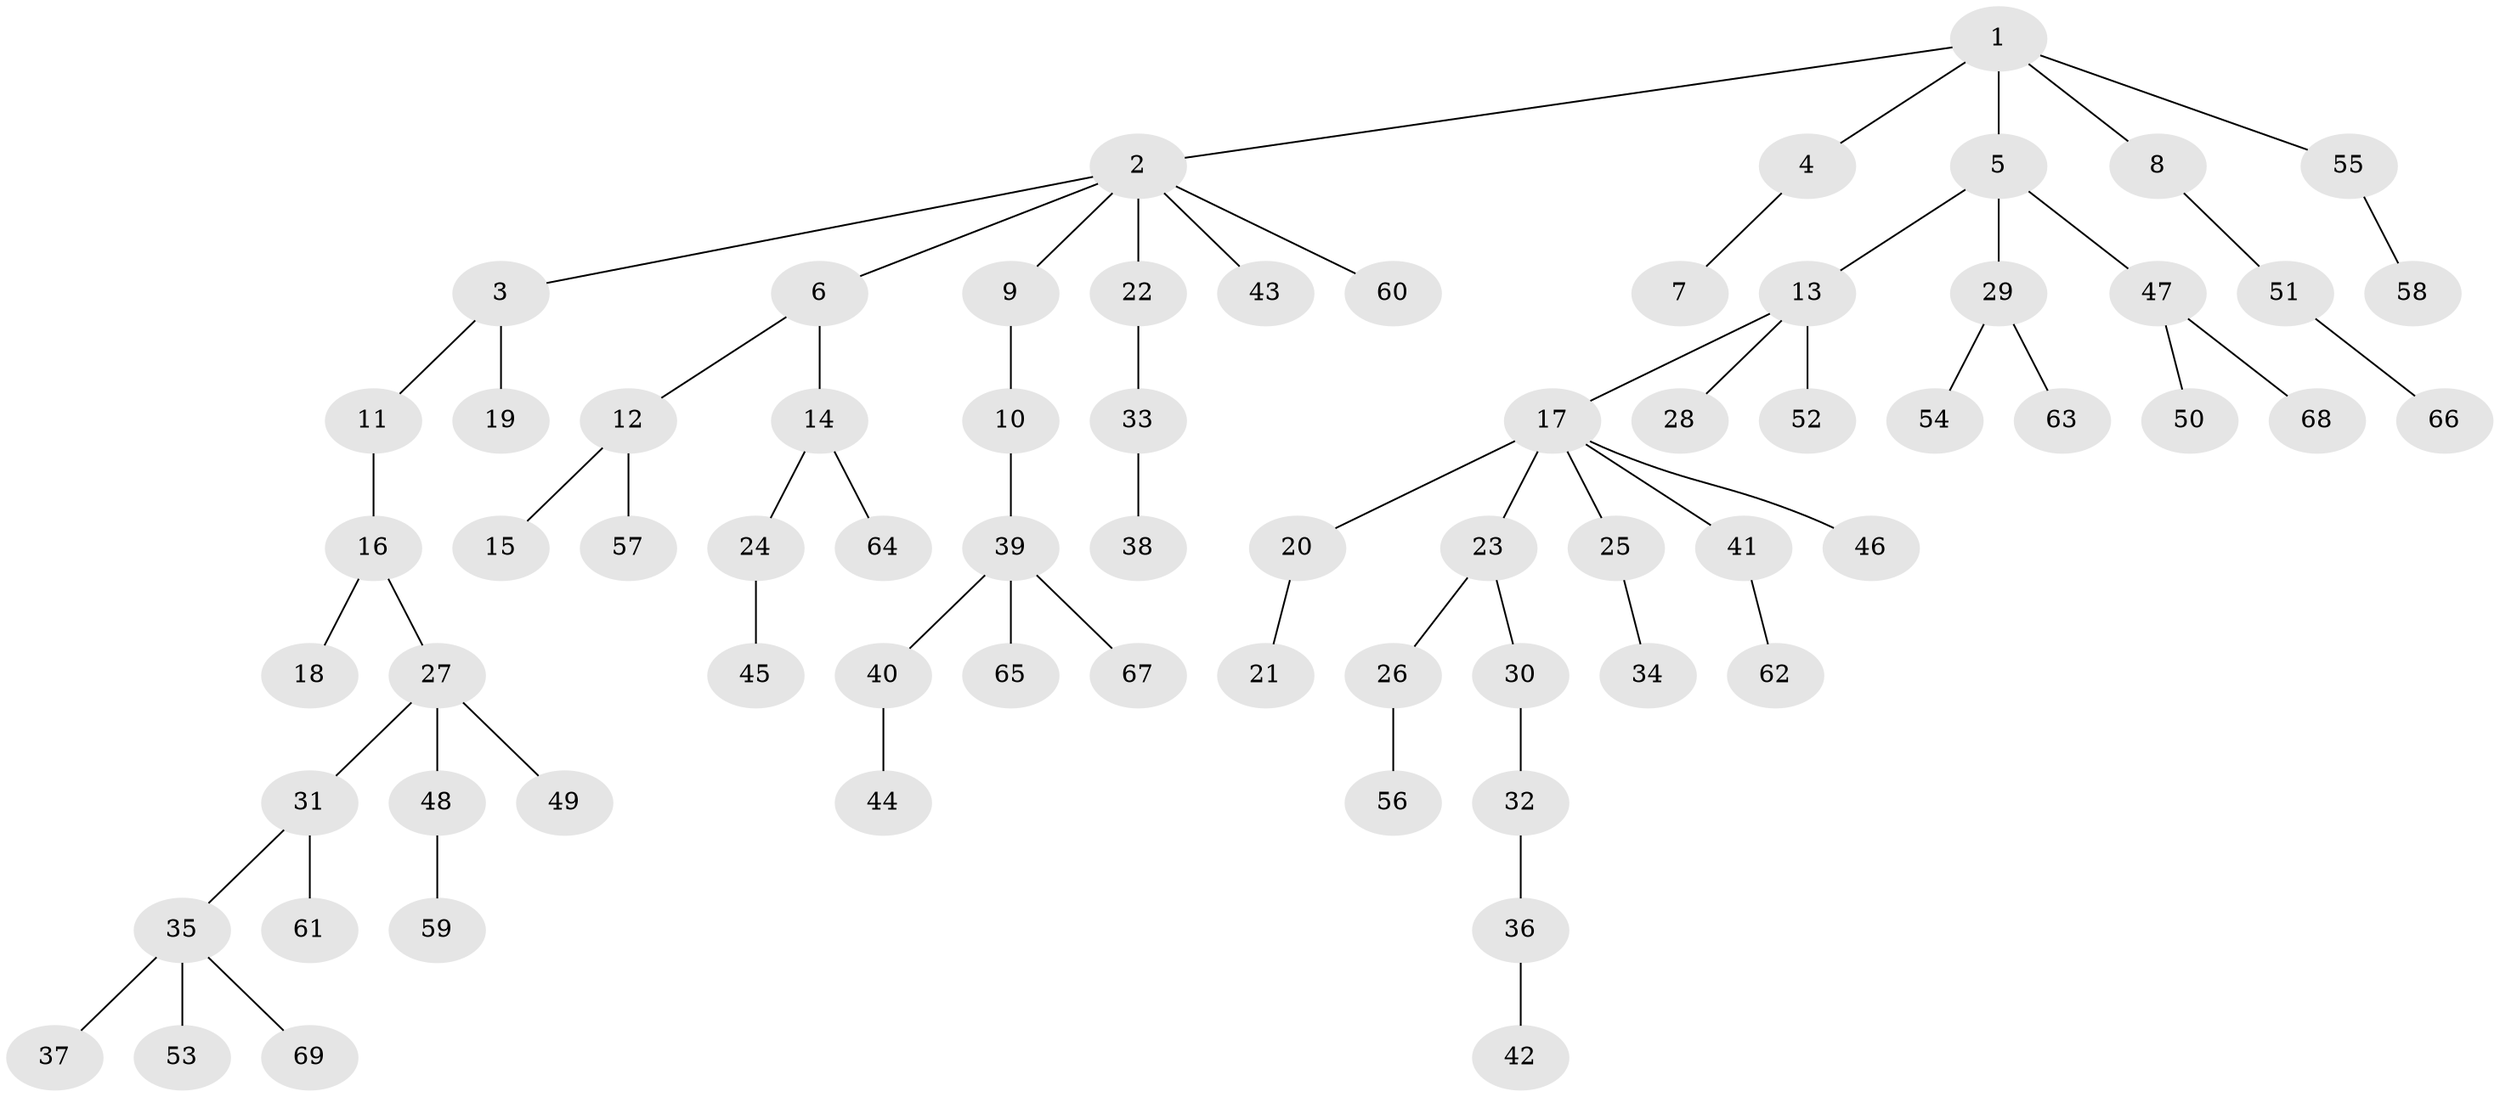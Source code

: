 // Generated by graph-tools (version 1.1) at 2025/02/03/09/25 03:02:24]
// undirected, 69 vertices, 68 edges
graph export_dot {
graph [start="1"]
  node [color=gray90,style=filled];
  1;
  2;
  3;
  4;
  5;
  6;
  7;
  8;
  9;
  10;
  11;
  12;
  13;
  14;
  15;
  16;
  17;
  18;
  19;
  20;
  21;
  22;
  23;
  24;
  25;
  26;
  27;
  28;
  29;
  30;
  31;
  32;
  33;
  34;
  35;
  36;
  37;
  38;
  39;
  40;
  41;
  42;
  43;
  44;
  45;
  46;
  47;
  48;
  49;
  50;
  51;
  52;
  53;
  54;
  55;
  56;
  57;
  58;
  59;
  60;
  61;
  62;
  63;
  64;
  65;
  66;
  67;
  68;
  69;
  1 -- 2;
  1 -- 4;
  1 -- 5;
  1 -- 8;
  1 -- 55;
  2 -- 3;
  2 -- 6;
  2 -- 9;
  2 -- 22;
  2 -- 43;
  2 -- 60;
  3 -- 11;
  3 -- 19;
  4 -- 7;
  5 -- 13;
  5 -- 29;
  5 -- 47;
  6 -- 12;
  6 -- 14;
  8 -- 51;
  9 -- 10;
  10 -- 39;
  11 -- 16;
  12 -- 15;
  12 -- 57;
  13 -- 17;
  13 -- 28;
  13 -- 52;
  14 -- 24;
  14 -- 64;
  16 -- 18;
  16 -- 27;
  17 -- 20;
  17 -- 23;
  17 -- 25;
  17 -- 41;
  17 -- 46;
  20 -- 21;
  22 -- 33;
  23 -- 26;
  23 -- 30;
  24 -- 45;
  25 -- 34;
  26 -- 56;
  27 -- 31;
  27 -- 48;
  27 -- 49;
  29 -- 54;
  29 -- 63;
  30 -- 32;
  31 -- 35;
  31 -- 61;
  32 -- 36;
  33 -- 38;
  35 -- 37;
  35 -- 53;
  35 -- 69;
  36 -- 42;
  39 -- 40;
  39 -- 65;
  39 -- 67;
  40 -- 44;
  41 -- 62;
  47 -- 50;
  47 -- 68;
  48 -- 59;
  51 -- 66;
  55 -- 58;
}
